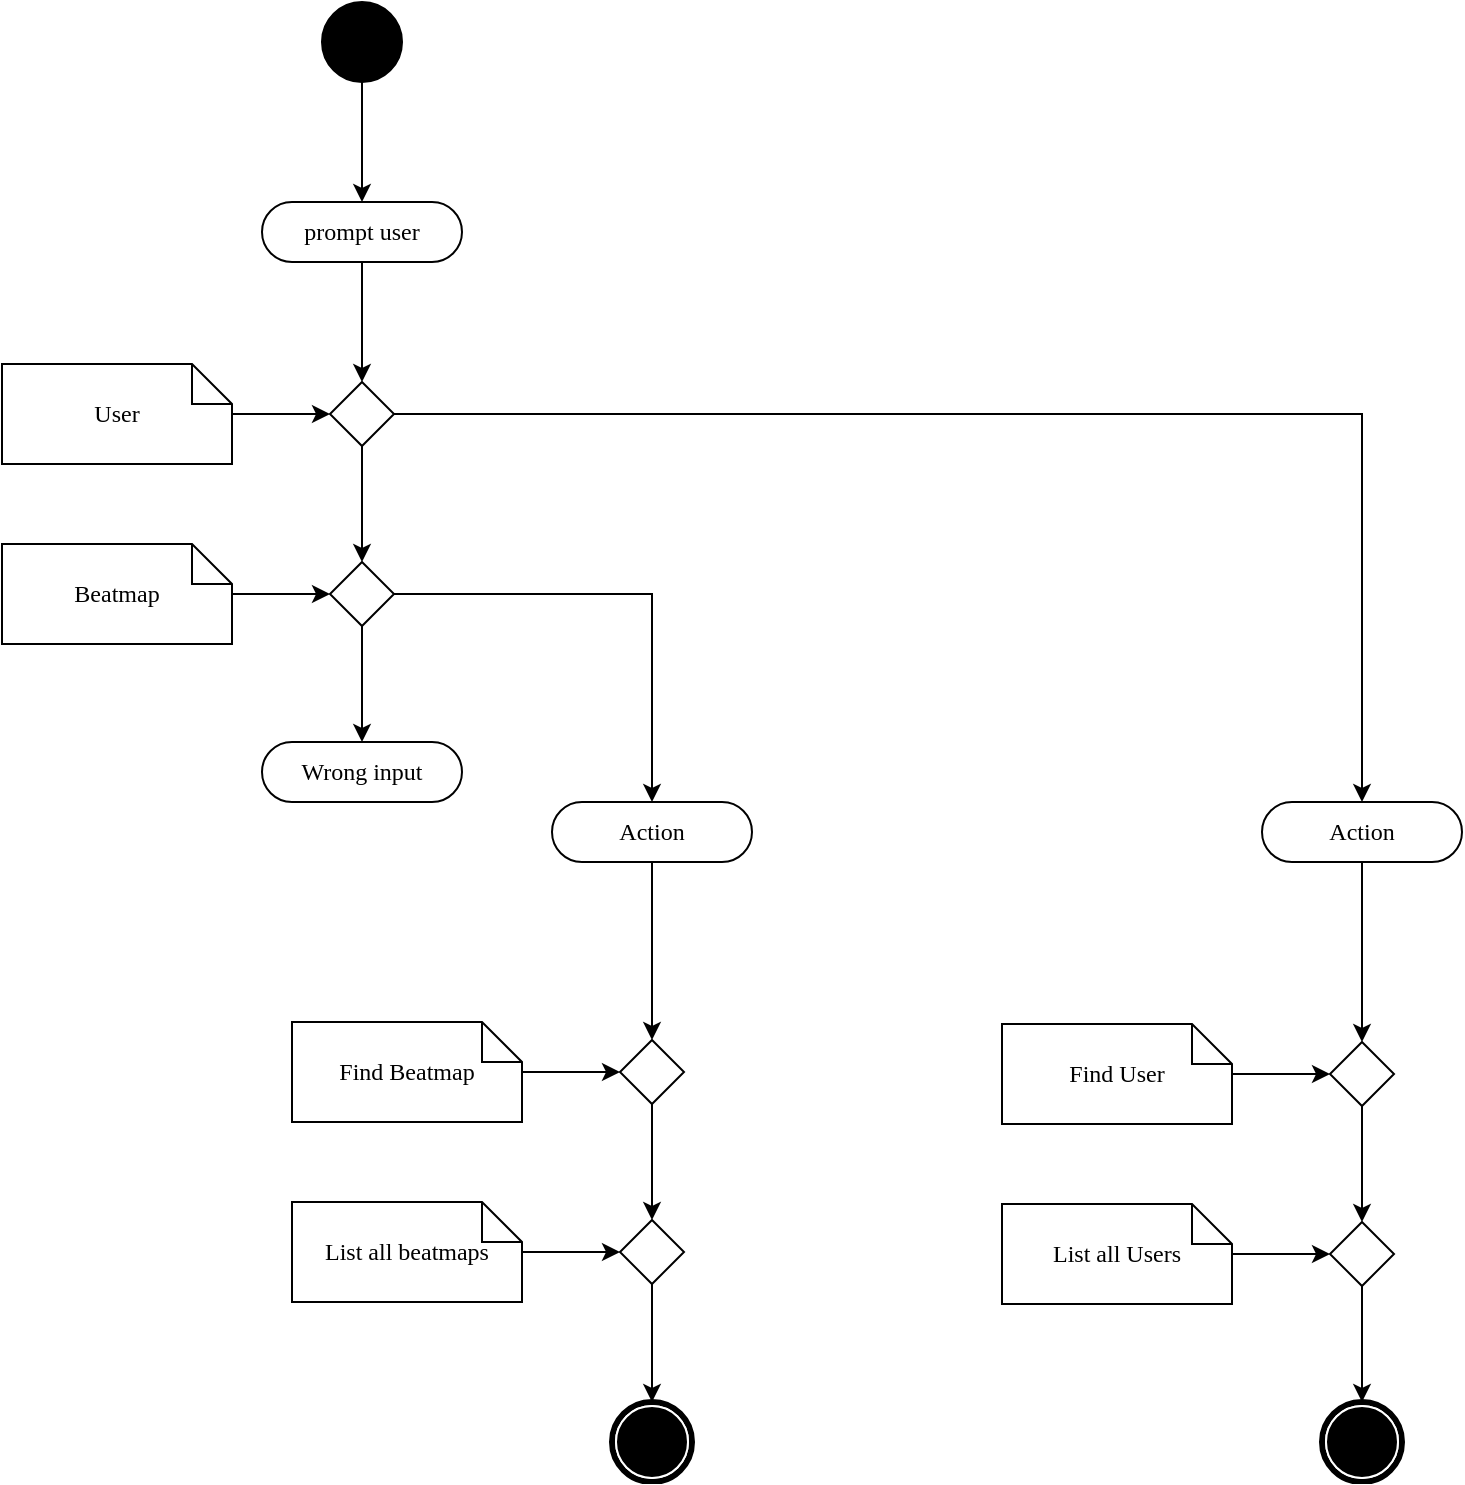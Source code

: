 <mxfile version="20.5.3"><diagram name="Page-1" id="0783ab3e-0a74-02c8-0abd-f7b4e66b4bec"><mxGraphModel dx="572" dy="753" grid="1" gridSize="10" guides="1" tooltips="1" connect="1" arrows="1" fold="1" page="1" pageScale="1" pageWidth="850" pageHeight="1100" background="none" math="0" shadow="0"><root><mxCell id="0"/><mxCell id="1" parent="0"/><mxCell id="pp7QBoJkgMzi3s2VZ4vy-5" value="" style="edgeStyle=orthogonalEdgeStyle;rounded=0;orthogonalLoop=1;jettySize=auto;html=1;" edge="1" parent="1" source="pp7QBoJkgMzi3s2VZ4vy-1" target="pp7QBoJkgMzi3s2VZ4vy-4"><mxGeometry relative="1" as="geometry"/></mxCell><mxCell id="pp7QBoJkgMzi3s2VZ4vy-1" value="" style="ellipse;whiteSpace=wrap;html=1;rounded=0;shadow=0;comic=0;labelBackgroundColor=none;strokeWidth=1;fillColor=#000000;fontFamily=Verdana;fontSize=12;align=center;" vertex="1" parent="1"><mxGeometry x="1060" y="80" width="40" height="40" as="geometry"/></mxCell><mxCell id="pp7QBoJkgMzi3s2VZ4vy-21" value="" style="edgeStyle=orthogonalEdgeStyle;rounded=0;orthogonalLoop=1;jettySize=auto;html=1;" edge="1" parent="1" source="pp7QBoJkgMzi3s2VZ4vy-4" target="pp7QBoJkgMzi3s2VZ4vy-9"><mxGeometry relative="1" as="geometry"/></mxCell><mxCell id="pp7QBoJkgMzi3s2VZ4vy-4" value="prompt user" style="rounded=1;whiteSpace=wrap;html=1;shadow=0;comic=0;labelBackgroundColor=none;strokeWidth=1;fontFamily=Verdana;fontSize=12;align=center;arcSize=50;" vertex="1" parent="1"><mxGeometry x="1030" y="180" width="100" height="30" as="geometry"/></mxCell><mxCell id="pp7QBoJkgMzi3s2VZ4vy-22" value="" style="edgeStyle=orthogonalEdgeStyle;rounded=0;orthogonalLoop=1;jettySize=auto;html=1;" edge="1" parent="1" source="pp7QBoJkgMzi3s2VZ4vy-9" target="pp7QBoJkgMzi3s2VZ4vy-12"><mxGeometry relative="1" as="geometry"/></mxCell><mxCell id="pp7QBoJkgMzi3s2VZ4vy-31" style="edgeStyle=orthogonalEdgeStyle;rounded=0;orthogonalLoop=1;jettySize=auto;html=1;entryX=0.5;entryY=0;entryDx=0;entryDy=0;" edge="1" parent="1" source="pp7QBoJkgMzi3s2VZ4vy-9" target="pp7QBoJkgMzi3s2VZ4vy-42"><mxGeometry relative="1" as="geometry"><mxPoint x="1540" y="480" as="targetPoint"/></mxGeometry></mxCell><mxCell id="pp7QBoJkgMzi3s2VZ4vy-9" value="" style="rhombus;whiteSpace=wrap;html=1;" vertex="1" parent="1"><mxGeometry x="1064" y="270" width="32" height="32" as="geometry"/></mxCell><mxCell id="pp7QBoJkgMzi3s2VZ4vy-30" style="edgeStyle=orthogonalEdgeStyle;rounded=0;orthogonalLoop=1;jettySize=auto;html=1;entryX=0.5;entryY=0;entryDx=0;entryDy=0;" edge="1" parent="1" source="pp7QBoJkgMzi3s2VZ4vy-12" target="pp7QBoJkgMzi3s2VZ4vy-41"><mxGeometry relative="1" as="geometry"><mxPoint x="1247" y="480" as="targetPoint"/></mxGeometry></mxCell><mxCell id="pp7QBoJkgMzi3s2VZ4vy-32" value="" style="edgeStyle=orthogonalEdgeStyle;rounded=0;orthogonalLoop=1;jettySize=auto;html=1;" edge="1" parent="1" source="pp7QBoJkgMzi3s2VZ4vy-12" target="pp7QBoJkgMzi3s2VZ4vy-23"><mxGeometry relative="1" as="geometry"/></mxCell><mxCell id="pp7QBoJkgMzi3s2VZ4vy-12" value="" style="rhombus;whiteSpace=wrap;html=1;" vertex="1" parent="1"><mxGeometry x="1064" y="360" width="32" height="32" as="geometry"/></mxCell><mxCell id="pp7QBoJkgMzi3s2VZ4vy-18" value="" style="edgeStyle=orthogonalEdgeStyle;rounded=0;orthogonalLoop=1;jettySize=auto;html=1;" edge="1" parent="1" source="pp7QBoJkgMzi3s2VZ4vy-17" target="pp7QBoJkgMzi3s2VZ4vy-9"><mxGeometry relative="1" as="geometry"/></mxCell><mxCell id="pp7QBoJkgMzi3s2VZ4vy-17" value="User" style="shape=note;whiteSpace=wrap;html=1;rounded=0;shadow=0;comic=0;labelBackgroundColor=none;strokeWidth=1;fontFamily=Verdana;fontSize=12;align=center;size=20;" vertex="1" parent="1"><mxGeometry x="900" y="261" width="115" height="50" as="geometry"/></mxCell><mxCell id="pp7QBoJkgMzi3s2VZ4vy-20" value="" style="edgeStyle=orthogonalEdgeStyle;rounded=0;orthogonalLoop=1;jettySize=auto;html=1;" edge="1" parent="1" source="pp7QBoJkgMzi3s2VZ4vy-19" target="pp7QBoJkgMzi3s2VZ4vy-12"><mxGeometry relative="1" as="geometry"/></mxCell><mxCell id="pp7QBoJkgMzi3s2VZ4vy-19" value="Beatmap" style="shape=note;whiteSpace=wrap;html=1;rounded=0;shadow=0;comic=0;labelBackgroundColor=none;strokeWidth=1;fontFamily=Verdana;fontSize=12;align=center;size=20;" vertex="1" parent="1"><mxGeometry x="900" y="351" width="115" height="50" as="geometry"/></mxCell><mxCell id="pp7QBoJkgMzi3s2VZ4vy-23" value="Wrong input" style="rounded=1;whiteSpace=wrap;html=1;shadow=0;comic=0;labelBackgroundColor=none;strokeWidth=1;fontFamily=Verdana;fontSize=12;align=center;arcSize=50;" vertex="1" parent="1"><mxGeometry x="1030" y="450" width="100" height="30" as="geometry"/></mxCell><mxCell id="pp7QBoJkgMzi3s2VZ4vy-50" value="" style="edgeStyle=orthogonalEdgeStyle;rounded=0;orthogonalLoop=1;jettySize=auto;html=1;" edge="1" parent="1" source="pp7QBoJkgMzi3s2VZ4vy-41" target="pp7QBoJkgMzi3s2VZ4vy-44"><mxGeometry relative="1" as="geometry"/></mxCell><mxCell id="pp7QBoJkgMzi3s2VZ4vy-41" value="Action" style="rounded=1;whiteSpace=wrap;html=1;shadow=0;comic=0;labelBackgroundColor=none;strokeWidth=1;fontFamily=Verdana;fontSize=12;align=center;arcSize=50;" vertex="1" parent="1"><mxGeometry x="1175" y="480" width="100" height="30" as="geometry"/></mxCell><mxCell id="pp7QBoJkgMzi3s2VZ4vy-58" value="" style="edgeStyle=orthogonalEdgeStyle;rounded=0;orthogonalLoop=1;jettySize=auto;html=1;" edge="1" parent="1" source="pp7QBoJkgMzi3s2VZ4vy-42" target="pp7QBoJkgMzi3s2VZ4vy-52"><mxGeometry relative="1" as="geometry"/></mxCell><mxCell id="pp7QBoJkgMzi3s2VZ4vy-42" value="Action" style="rounded=1;whiteSpace=wrap;html=1;shadow=0;comic=0;labelBackgroundColor=none;strokeWidth=1;fontFamily=Verdana;fontSize=12;align=center;arcSize=50;" vertex="1" parent="1"><mxGeometry x="1530" y="480" width="100" height="30" as="geometry"/></mxCell><mxCell id="pp7QBoJkgMzi3s2VZ4vy-43" value="" style="edgeStyle=orthogonalEdgeStyle;rounded=0;orthogonalLoop=1;jettySize=auto;html=1;" edge="1" parent="1" source="pp7QBoJkgMzi3s2VZ4vy-44" target="pp7QBoJkgMzi3s2VZ4vy-45"><mxGeometry relative="1" as="geometry"/></mxCell><mxCell id="pp7QBoJkgMzi3s2VZ4vy-44" value="" style="rhombus;whiteSpace=wrap;html=1;" vertex="1" parent="1"><mxGeometry x="1209" y="599" width="32" height="32" as="geometry"/></mxCell><mxCell id="pp7QBoJkgMzi3s2VZ4vy-61" value="" style="edgeStyle=orthogonalEdgeStyle;rounded=0;orthogonalLoop=1;jettySize=auto;html=1;" edge="1" parent="1" source="pp7QBoJkgMzi3s2VZ4vy-45" target="pp7QBoJkgMzi3s2VZ4vy-60"><mxGeometry relative="1" as="geometry"/></mxCell><mxCell id="pp7QBoJkgMzi3s2VZ4vy-45" value="" style="rhombus;whiteSpace=wrap;html=1;" vertex="1" parent="1"><mxGeometry x="1209" y="689" width="32" height="32" as="geometry"/></mxCell><mxCell id="pp7QBoJkgMzi3s2VZ4vy-46" value="" style="edgeStyle=orthogonalEdgeStyle;rounded=0;orthogonalLoop=1;jettySize=auto;html=1;" edge="1" parent="1" source="pp7QBoJkgMzi3s2VZ4vy-47" target="pp7QBoJkgMzi3s2VZ4vy-44"><mxGeometry relative="1" as="geometry"/></mxCell><mxCell id="pp7QBoJkgMzi3s2VZ4vy-47" value="Find Beatmap" style="shape=note;whiteSpace=wrap;html=1;rounded=0;shadow=0;comic=0;labelBackgroundColor=none;strokeWidth=1;fontFamily=Verdana;fontSize=12;align=center;size=20;" vertex="1" parent="1"><mxGeometry x="1045" y="590" width="115" height="50" as="geometry"/></mxCell><mxCell id="pp7QBoJkgMzi3s2VZ4vy-48" value="" style="edgeStyle=orthogonalEdgeStyle;rounded=0;orthogonalLoop=1;jettySize=auto;html=1;" edge="1" parent="1" source="pp7QBoJkgMzi3s2VZ4vy-49" target="pp7QBoJkgMzi3s2VZ4vy-45"><mxGeometry relative="1" as="geometry"/></mxCell><mxCell id="pp7QBoJkgMzi3s2VZ4vy-49" value="List all beatmaps" style="shape=note;whiteSpace=wrap;html=1;rounded=0;shadow=0;comic=0;labelBackgroundColor=none;strokeWidth=1;fontFamily=Verdana;fontSize=12;align=center;size=20;" vertex="1" parent="1"><mxGeometry x="1045" y="680" width="115" height="50" as="geometry"/></mxCell><mxCell id="pp7QBoJkgMzi3s2VZ4vy-51" value="" style="edgeStyle=orthogonalEdgeStyle;rounded=0;orthogonalLoop=1;jettySize=auto;html=1;" edge="1" parent="1" source="pp7QBoJkgMzi3s2VZ4vy-52" target="pp7QBoJkgMzi3s2VZ4vy-53"><mxGeometry relative="1" as="geometry"/></mxCell><mxCell id="pp7QBoJkgMzi3s2VZ4vy-52" value="" style="rhombus;whiteSpace=wrap;html=1;" vertex="1" parent="1"><mxGeometry x="1564" y="600" width="32" height="32" as="geometry"/></mxCell><mxCell id="pp7QBoJkgMzi3s2VZ4vy-62" value="" style="edgeStyle=orthogonalEdgeStyle;rounded=0;orthogonalLoop=1;jettySize=auto;html=1;" edge="1" parent="1" source="pp7QBoJkgMzi3s2VZ4vy-53" target="pp7QBoJkgMzi3s2VZ4vy-59"><mxGeometry relative="1" as="geometry"/></mxCell><mxCell id="pp7QBoJkgMzi3s2VZ4vy-53" value="" style="rhombus;whiteSpace=wrap;html=1;" vertex="1" parent="1"><mxGeometry x="1564" y="690" width="32" height="32" as="geometry"/></mxCell><mxCell id="pp7QBoJkgMzi3s2VZ4vy-54" value="" style="edgeStyle=orthogonalEdgeStyle;rounded=0;orthogonalLoop=1;jettySize=auto;html=1;" edge="1" parent="1" source="pp7QBoJkgMzi3s2VZ4vy-55" target="pp7QBoJkgMzi3s2VZ4vy-52"><mxGeometry relative="1" as="geometry"/></mxCell><mxCell id="pp7QBoJkgMzi3s2VZ4vy-55" value="Find User" style="shape=note;whiteSpace=wrap;html=1;rounded=0;shadow=0;comic=0;labelBackgroundColor=none;strokeWidth=1;fontFamily=Verdana;fontSize=12;align=center;size=20;" vertex="1" parent="1"><mxGeometry x="1400" y="591" width="115" height="50" as="geometry"/></mxCell><mxCell id="pp7QBoJkgMzi3s2VZ4vy-56" value="" style="edgeStyle=orthogonalEdgeStyle;rounded=0;orthogonalLoop=1;jettySize=auto;html=1;" edge="1" parent="1" source="pp7QBoJkgMzi3s2VZ4vy-57" target="pp7QBoJkgMzi3s2VZ4vy-53"><mxGeometry relative="1" as="geometry"/></mxCell><mxCell id="pp7QBoJkgMzi3s2VZ4vy-57" value="List all Users" style="shape=note;whiteSpace=wrap;html=1;rounded=0;shadow=0;comic=0;labelBackgroundColor=none;strokeWidth=1;fontFamily=Verdana;fontSize=12;align=center;size=20;" vertex="1" parent="1"><mxGeometry x="1400" y="681" width="115" height="50" as="geometry"/></mxCell><mxCell id="pp7QBoJkgMzi3s2VZ4vy-59" value="" style="shape=mxgraph.bpmn.shape;html=1;verticalLabelPosition=bottom;labelBackgroundColor=#ffffff;verticalAlign=top;perimeter=ellipsePerimeter;outline=end;symbol=terminate;rounded=0;shadow=0;comic=0;strokeWidth=1;fontFamily=Verdana;fontSize=12;align=center;" vertex="1" parent="1"><mxGeometry x="1560" y="780" width="40" height="40" as="geometry"/></mxCell><mxCell id="pp7QBoJkgMzi3s2VZ4vy-60" value="" style="shape=mxgraph.bpmn.shape;html=1;verticalLabelPosition=bottom;labelBackgroundColor=#ffffff;verticalAlign=top;perimeter=ellipsePerimeter;outline=end;symbol=terminate;rounded=0;shadow=0;comic=0;strokeWidth=1;fontFamily=Verdana;fontSize=12;align=center;" vertex="1" parent="1"><mxGeometry x="1205" y="780" width="40" height="40" as="geometry"/></mxCell></root></mxGraphModel></diagram></mxfile>